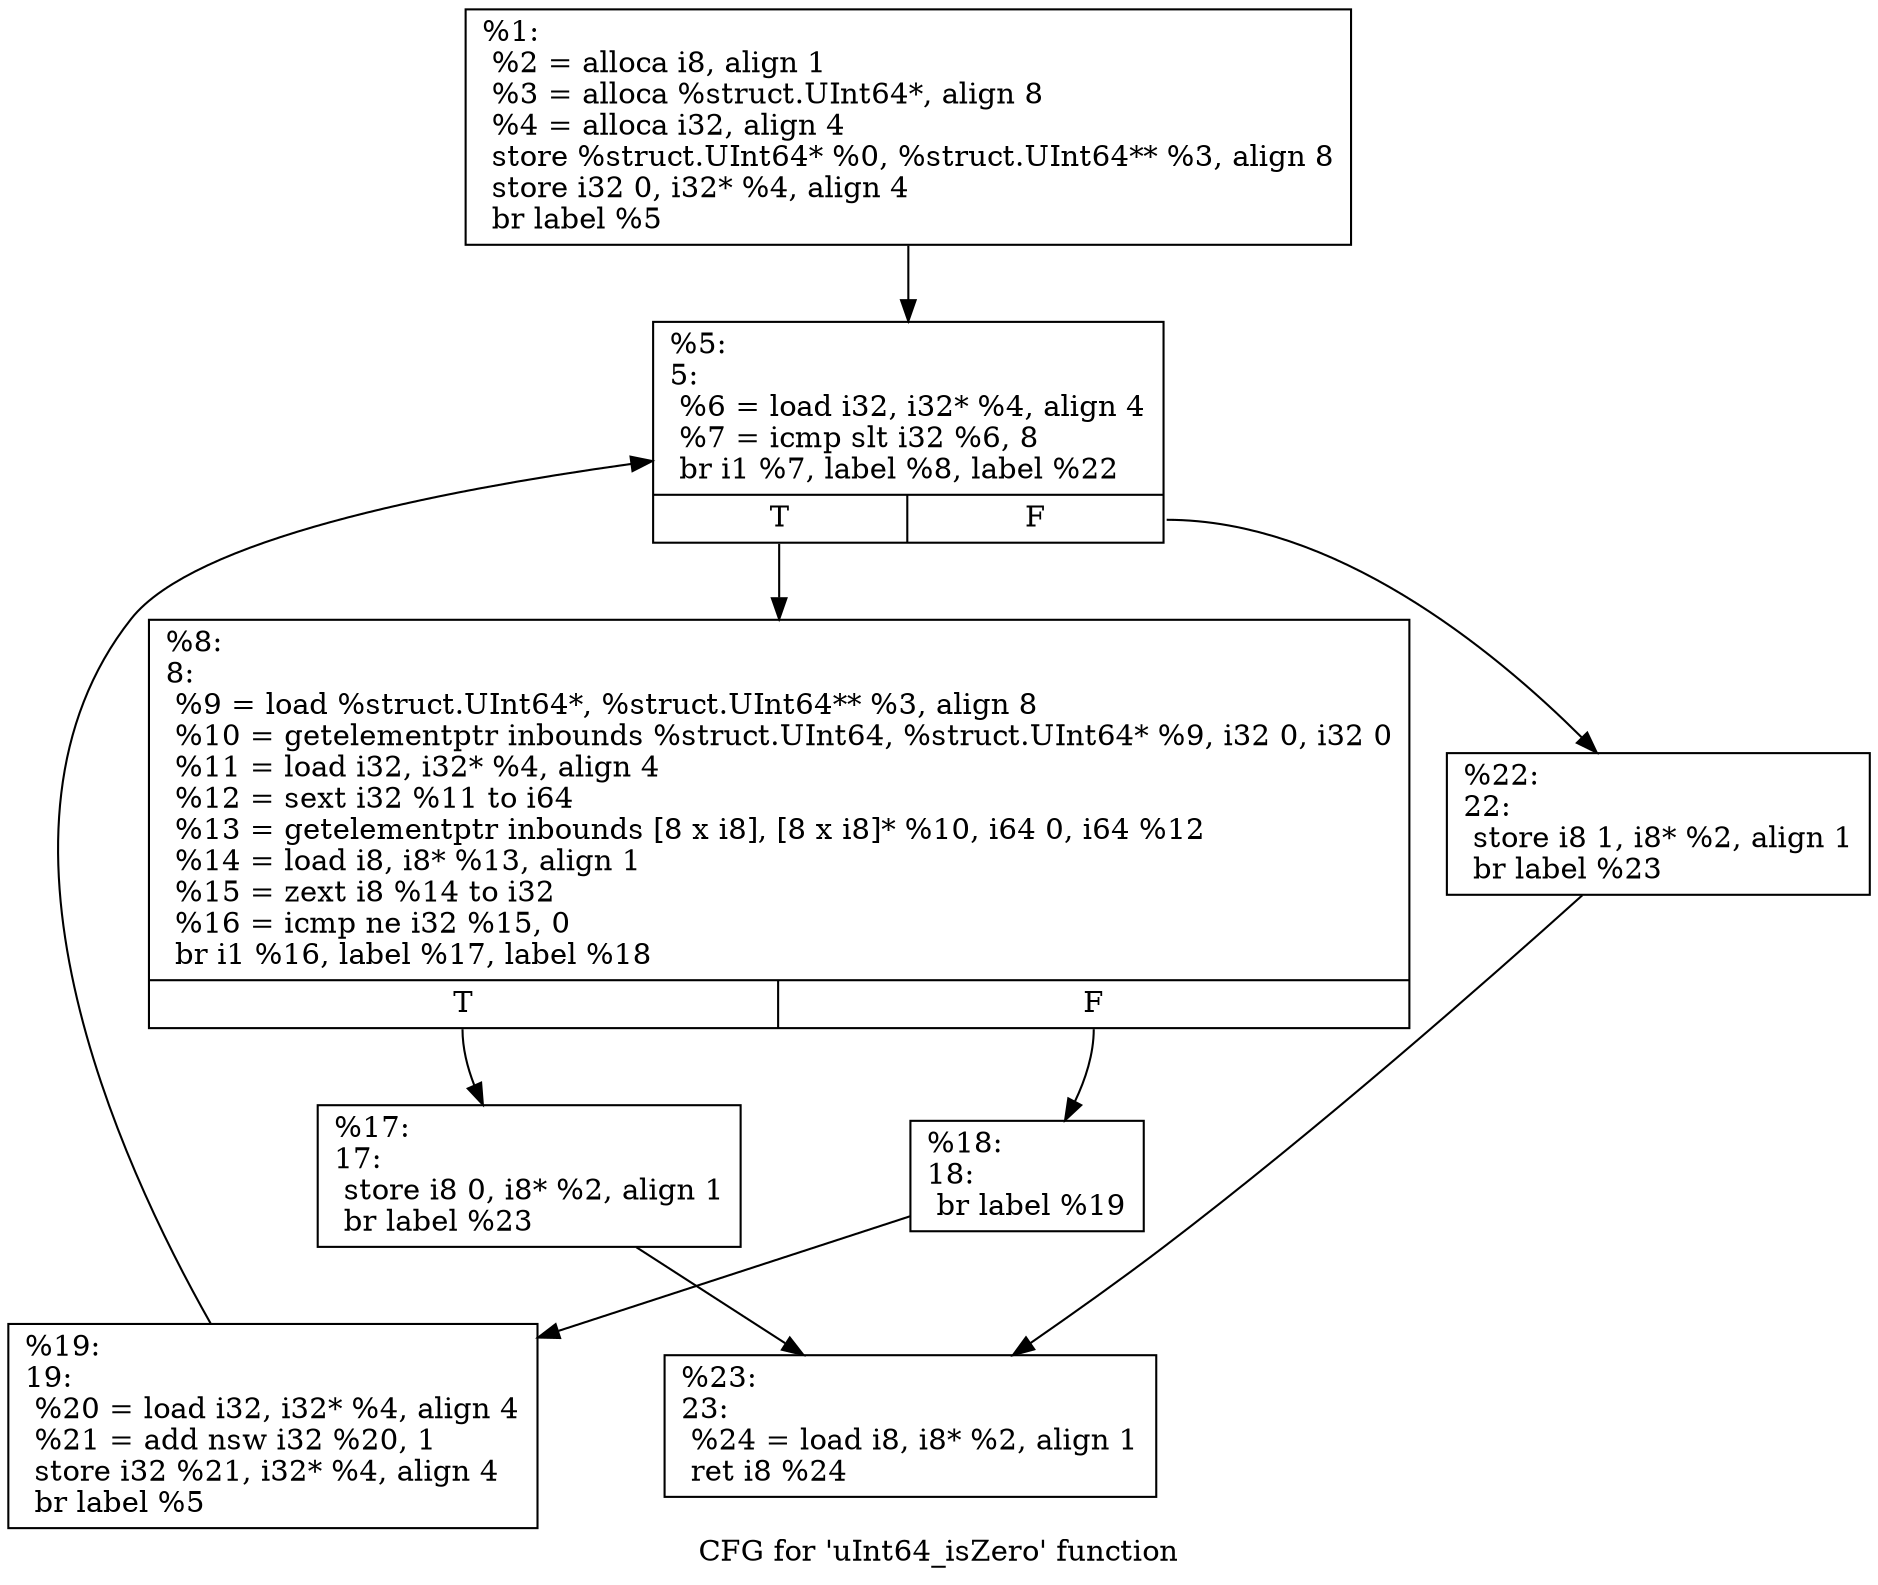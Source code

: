 digraph "CFG for 'uInt64_isZero' function" {
	label="CFG for 'uInt64_isZero' function";

	Node0xd7f070 [shape=record,label="{%1:\l  %2 = alloca i8, align 1\l  %3 = alloca %struct.UInt64*, align 8\l  %4 = alloca i32, align 4\l  store %struct.UInt64* %0, %struct.UInt64** %3, align 8\l  store i32 0, i32* %4, align 4\l  br label %5\l}"];
	Node0xd7f070 -> Node0xd7f2d0;
	Node0xd7f2d0 [shape=record,label="{%5:\l5:                                                \l  %6 = load i32, i32* %4, align 4\l  %7 = icmp slt i32 %6, 8\l  br i1 %7, label %8, label %22\l|{<s0>T|<s1>F}}"];
	Node0xd7f2d0:s0 -> Node0xd7f450;
	Node0xd7f2d0:s1 -> Node0xd7f4a0;
	Node0xd7f450 [shape=record,label="{%8:\l8:                                                \l  %9 = load %struct.UInt64*, %struct.UInt64** %3, align 8\l  %10 = getelementptr inbounds %struct.UInt64, %struct.UInt64* %9, i32 0, i32 0\l  %11 = load i32, i32* %4, align 4\l  %12 = sext i32 %11 to i64\l  %13 = getelementptr inbounds [8 x i8], [8 x i8]* %10, i64 0, i64 %12\l  %14 = load i8, i8* %13, align 1\l  %15 = zext i8 %14 to i32\l  %16 = icmp ne i32 %15, 0\l  br i1 %16, label %17, label %18\l|{<s0>T|<s1>F}}"];
	Node0xd7f450:s0 -> Node0xd7f180;
	Node0xd7f450:s1 -> Node0xd7f910;
	Node0xd7f180 [shape=record,label="{%17:\l17:                                               \l  store i8 0, i8* %2, align 1\l  br label %23\l}"];
	Node0xd7f180 -> Node0xd7fa20;
	Node0xd7f910 [shape=record,label="{%18:\l18:                                               \l  br label %19\l}"];
	Node0xd7f910 -> Node0xd7fad0;
	Node0xd7fad0 [shape=record,label="{%19:\l19:                                               \l  %20 = load i32, i32* %4, align 4\l  %21 = add nsw i32 %20, 1\l  store i32 %21, i32* %4, align 4\l  br label %5\l}"];
	Node0xd7fad0 -> Node0xd7f2d0;
	Node0xd7f4a0 [shape=record,label="{%22:\l22:                                               \l  store i8 1, i8* %2, align 1\l  br label %23\l}"];
	Node0xd7f4a0 -> Node0xd7fa20;
	Node0xd7fa20 [shape=record,label="{%23:\l23:                                               \l  %24 = load i8, i8* %2, align 1\l  ret i8 %24\l}"];
}
